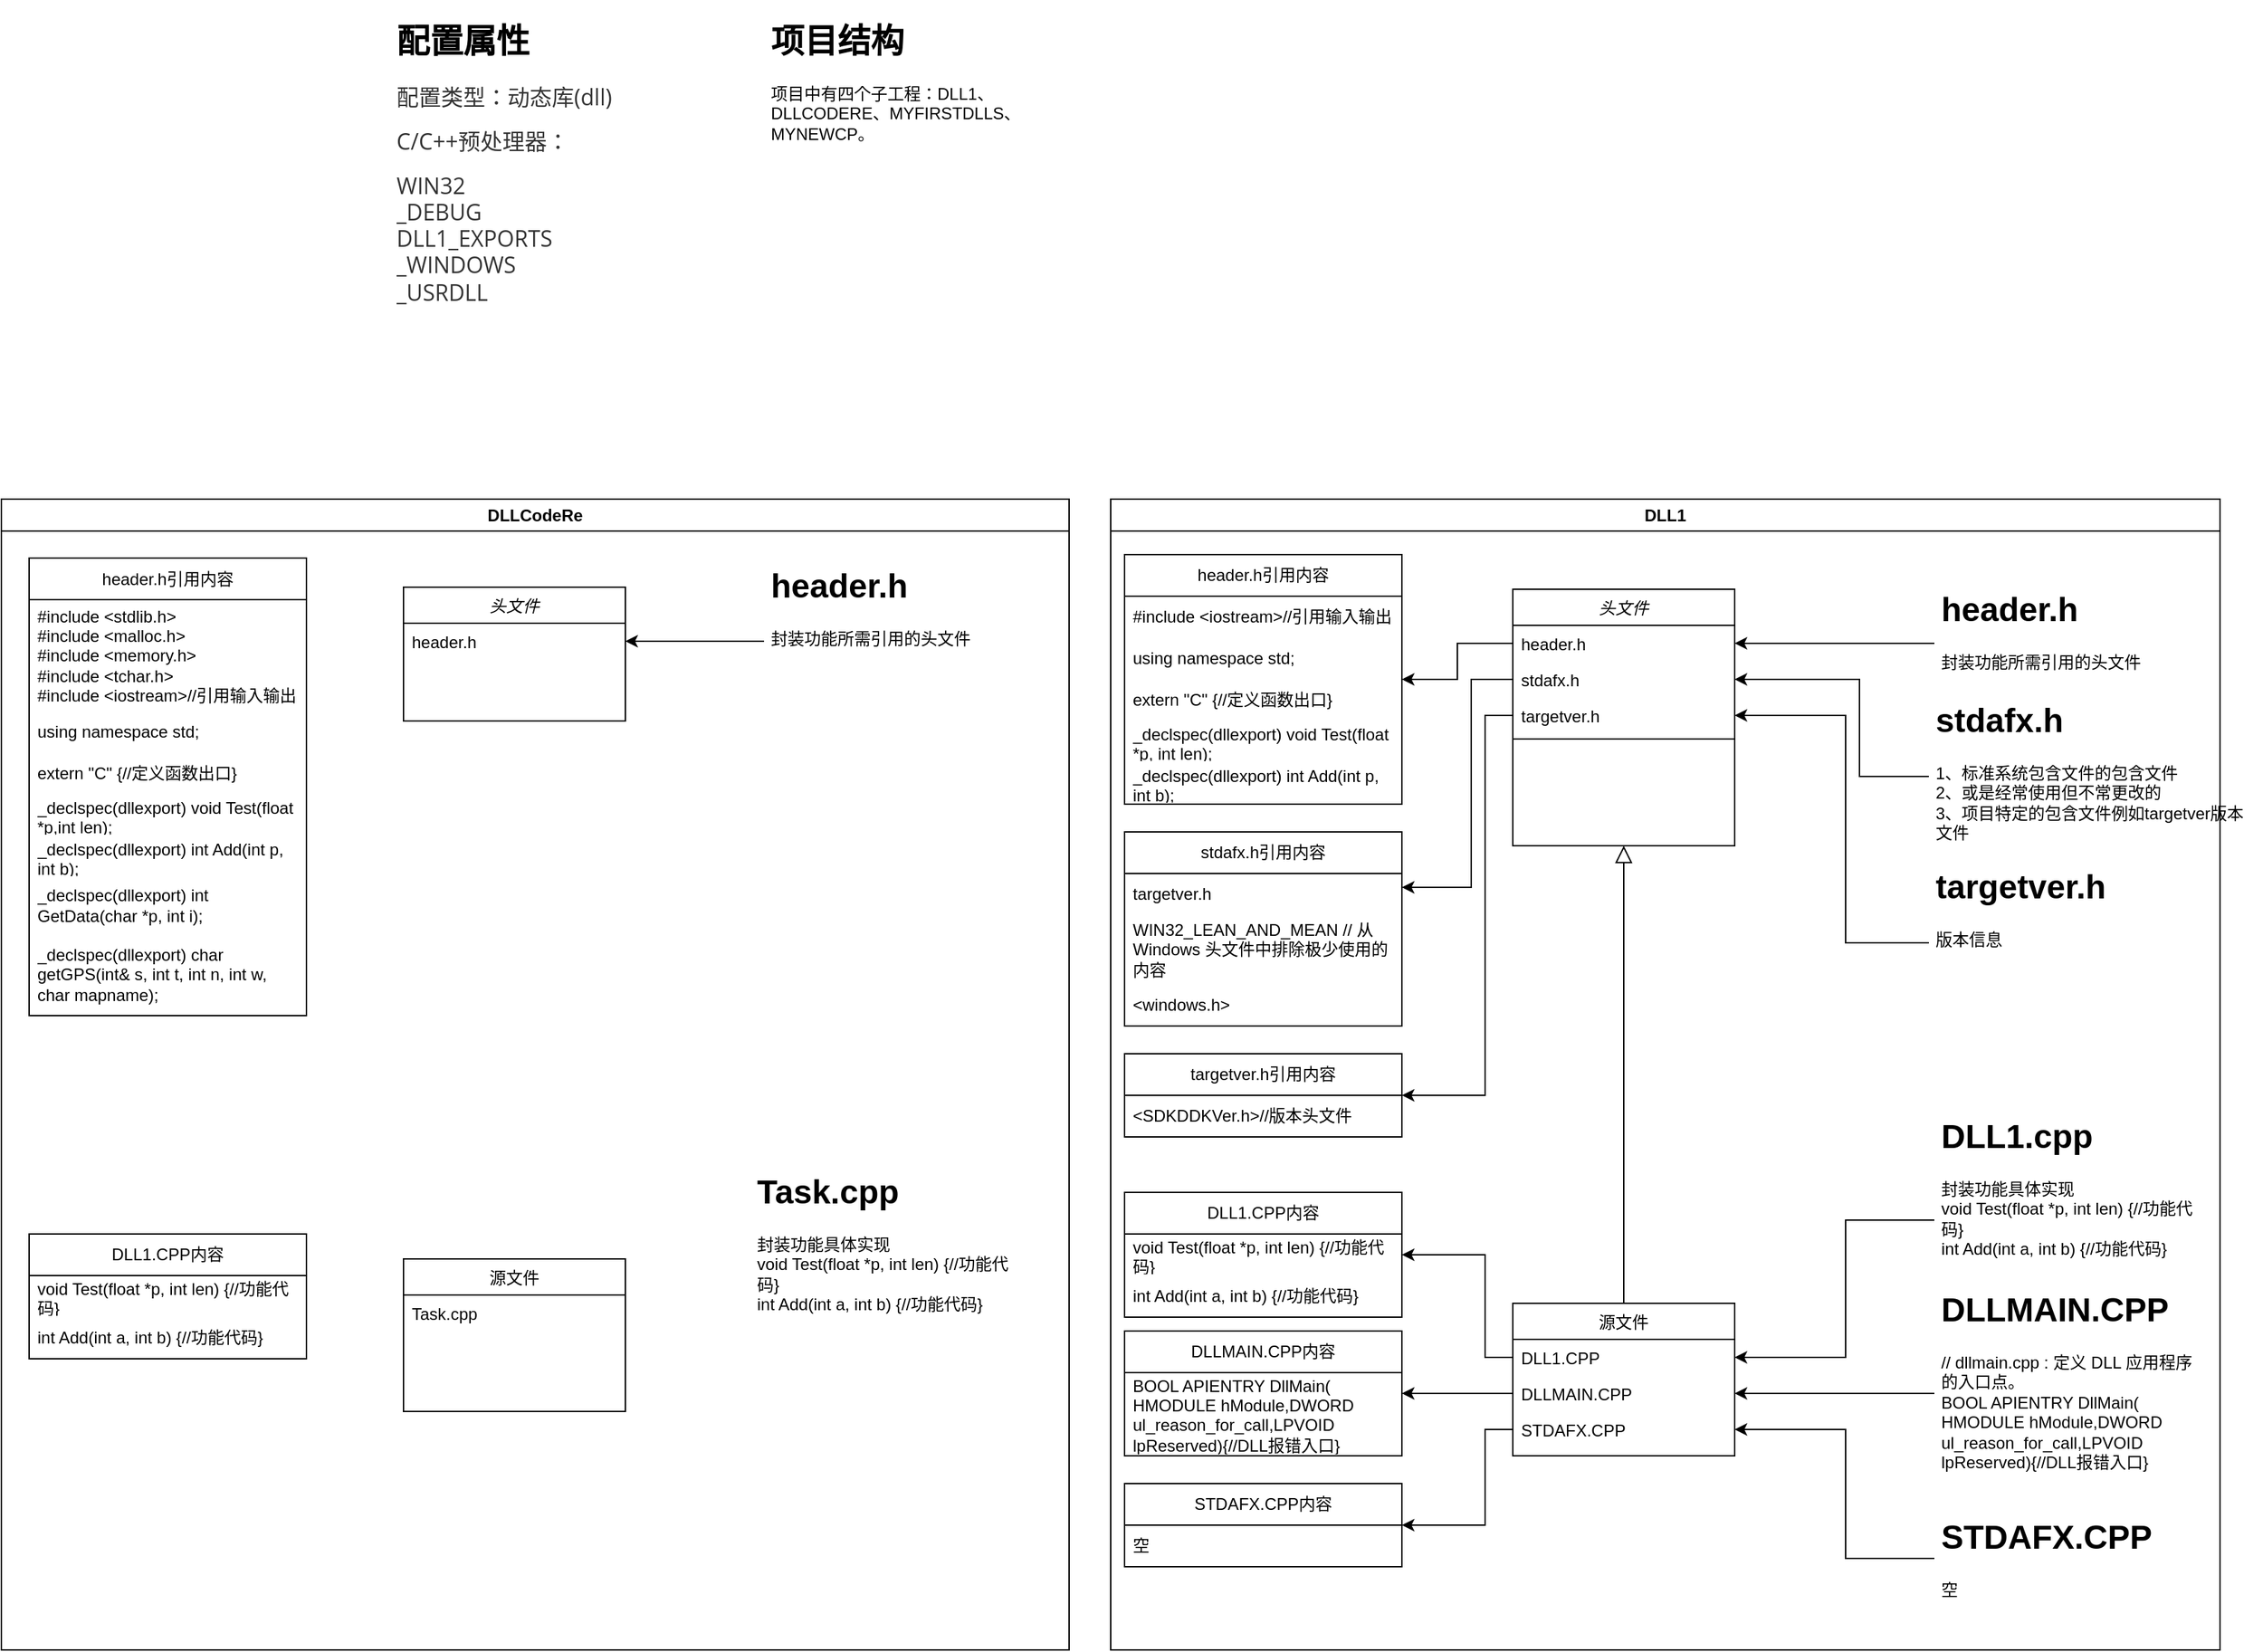 <mxfile version="21.6.8" type="github">
  <diagram id="C5RBs43oDa-KdzZeNtuy" name="Page-1">
    <mxGraphModel dx="2670" dy="890" grid="1" gridSize="10" guides="1" tooltips="1" connect="1" arrows="1" fold="1" page="1" pageScale="1" pageWidth="827" pageHeight="1169" math="0" shadow="0">
      <root>
        <mxCell id="WIyWlLk6GJQsqaUBKTNV-0" />
        <mxCell id="WIyWlLk6GJQsqaUBKTNV-1" parent="WIyWlLk6GJQsqaUBKTNV-0" />
        <mxCell id="xGRrHU0zuUm_UajYIUWW-0" value="&lt;h1&gt;配置属性&lt;/h1&gt;&lt;p style=&quot;box-sizing: border-box; line-height: inherit; orphans: 4; margin: 0.8em 0px; position: relative; color: rgb(51, 51, 51); font-family: &amp;quot;Open Sans&amp;quot;, &amp;quot;Clear Sans&amp;quot;, &amp;quot;Helvetica Neue&amp;quot;, Helvetica, Arial, &amp;quot;Segoe UI Emoji&amp;quot;, sans-serif; font-size: 16px;&quot; class=&quot;md-end-block md-p&quot;&gt;配置类型：动态库(dll)&lt;/p&gt;&lt;p style=&quot;box-sizing: border-box; line-height: inherit; orphans: 4; margin: 0.8em 0px; position: relative; color: rgb(51, 51, 51); font-family: &amp;quot;Open Sans&amp;quot;, &amp;quot;Clear Sans&amp;quot;, &amp;quot;Helvetica Neue&amp;quot;, Helvetica, Arial, &amp;quot;Segoe UI Emoji&amp;quot;, sans-serif; font-size: 16px;&quot; class=&quot;md-end-block md-p&quot;&gt;&lt;span style=&quot;box-sizing: border-box;&quot; class=&quot;md-plain&quot;&gt;C/C++预处理器：&lt;/span&gt;&lt;/p&gt;&lt;p style=&quot;box-sizing: border-box; line-height: inherit; orphans: 4; margin: 0.8em 0px; position: relative; color: rgb(51, 51, 51); font-family: &amp;quot;Open Sans&amp;quot;, &amp;quot;Clear Sans&amp;quot;, &amp;quot;Helvetica Neue&amp;quot;, Helvetica, Arial, &amp;quot;Segoe UI Emoji&amp;quot;, sans-serif; font-size: 16px;&quot; class=&quot;md-end-block md-p md-focus&quot;&gt;&lt;span style=&quot;box-sizing: border-box;&quot; class=&quot;md-plain md-expand&quot;&gt;WIN32&lt;/span&gt;&lt;span style=&quot;box-sizing: border-box;&quot; class=&quot;md-softbreak&quot;&gt;&lt;br&gt;&lt;/span&gt;&lt;span style=&quot;box-sizing: border-box;&quot; class=&quot;md-plain&quot;&gt;_DEBUG&lt;/span&gt;&lt;span style=&quot;box-sizing: border-box;&quot; class=&quot;md-softbreak&quot;&gt;&lt;br&gt;&lt;/span&gt;&lt;span style=&quot;box-sizing: border-box;&quot; class=&quot;md-plain&quot;&gt;DLL1_EXPORTS&lt;/span&gt;&lt;span style=&quot;box-sizing: border-box;&quot; class=&quot;md-softbreak&quot;&gt;&lt;br&gt;&lt;/span&gt;&lt;span style=&quot;box-sizing: border-box;&quot; class=&quot;md-plain&quot;&gt;_WINDOWS&lt;/span&gt;&lt;span style=&quot;box-sizing: border-box;&quot; class=&quot;md-softbreak&quot;&gt;&lt;br&gt;&lt;/span&gt;&lt;span style=&quot;box-sizing: border-box;&quot; class=&quot;md-plain&quot;&gt;_USRDLL&lt;/span&gt;&lt;/p&gt;" style="text;html=1;strokeColor=none;fillColor=none;spacing=5;spacingTop=-20;whiteSpace=wrap;overflow=hidden;rounded=0;" vertex="1" parent="WIyWlLk6GJQsqaUBKTNV-1">
          <mxGeometry x="-700" y="20" width="180" height="260" as="geometry" />
        </mxCell>
        <mxCell id="xGRrHU0zuUm_UajYIUWW-1" value="DLL1" style="swimlane;whiteSpace=wrap;html=1;" vertex="1" parent="WIyWlLk6GJQsqaUBKTNV-1">
          <mxGeometry x="-180" y="370" width="800" height="830" as="geometry" />
        </mxCell>
        <mxCell id="zkfFHV4jXpPFQw0GAbJ--0" value="头文件" style="swimlane;fontStyle=2;align=center;verticalAlign=top;childLayout=stackLayout;horizontal=1;startSize=26;horizontalStack=0;resizeParent=1;resizeLast=0;collapsible=1;marginBottom=0;rounded=0;shadow=0;strokeWidth=1;" parent="xGRrHU0zuUm_UajYIUWW-1" vertex="1">
          <mxGeometry x="290" y="65" width="160" height="185" as="geometry">
            <mxRectangle x="230" y="140" width="160" height="26" as="alternateBounds" />
          </mxGeometry>
        </mxCell>
        <mxCell id="zkfFHV4jXpPFQw0GAbJ--1" value="header.h" style="text;align=left;verticalAlign=top;spacingLeft=4;spacingRight=4;overflow=hidden;rotatable=0;points=[[0,0.5],[1,0.5]];portConstraint=eastwest;" parent="zkfFHV4jXpPFQw0GAbJ--0" vertex="1">
          <mxGeometry y="26" width="160" height="26" as="geometry" />
        </mxCell>
        <mxCell id="zkfFHV4jXpPFQw0GAbJ--2" value="stdafx.h" style="text;align=left;verticalAlign=top;spacingLeft=4;spacingRight=4;overflow=hidden;rotatable=0;points=[[0,0.5],[1,0.5]];portConstraint=eastwest;rounded=0;shadow=0;html=0;" parent="zkfFHV4jXpPFQw0GAbJ--0" vertex="1">
          <mxGeometry y="52" width="160" height="26" as="geometry" />
        </mxCell>
        <mxCell id="zkfFHV4jXpPFQw0GAbJ--3" value="targetver.h" style="text;align=left;verticalAlign=top;spacingLeft=4;spacingRight=4;overflow=hidden;rotatable=0;points=[[0,0.5],[1,0.5]];portConstraint=eastwest;rounded=0;shadow=0;html=0;" parent="zkfFHV4jXpPFQw0GAbJ--0" vertex="1">
          <mxGeometry y="78" width="160" height="26" as="geometry" />
        </mxCell>
        <mxCell id="xGRrHU0zuUm_UajYIUWW-2" value="" style="line;html=1;strokeWidth=1;align=left;verticalAlign=middle;spacingTop=-1;spacingLeft=3;spacingRight=3;rotatable=0;labelPosition=right;points=[];portConstraint=eastwest;" vertex="1" parent="zkfFHV4jXpPFQw0GAbJ--0">
          <mxGeometry y="104" width="160" height="8" as="geometry" />
        </mxCell>
        <mxCell id="zkfFHV4jXpPFQw0GAbJ--6" value="源文件" style="swimlane;fontStyle=0;align=center;verticalAlign=top;childLayout=stackLayout;horizontal=1;startSize=26;horizontalStack=0;resizeParent=1;resizeLast=0;collapsible=1;marginBottom=0;rounded=0;shadow=0;strokeWidth=1;" parent="xGRrHU0zuUm_UajYIUWW-1" vertex="1">
          <mxGeometry x="290" y="580" width="160" height="110" as="geometry">
            <mxRectangle x="130" y="380" width="160" height="26" as="alternateBounds" />
          </mxGeometry>
        </mxCell>
        <mxCell id="zkfFHV4jXpPFQw0GAbJ--7" value="DLL1.CPP" style="text;align=left;verticalAlign=top;spacingLeft=4;spacingRight=4;overflow=hidden;rotatable=0;points=[[0,0.5],[1,0.5]];portConstraint=eastwest;" parent="zkfFHV4jXpPFQw0GAbJ--6" vertex="1">
          <mxGeometry y="26" width="160" height="26" as="geometry" />
        </mxCell>
        <mxCell id="zkfFHV4jXpPFQw0GAbJ--8" value="DLLMAIN.CPP" style="text;align=left;verticalAlign=top;spacingLeft=4;spacingRight=4;overflow=hidden;rotatable=0;points=[[0,0.5],[1,0.5]];portConstraint=eastwest;rounded=0;shadow=0;html=0;" parent="zkfFHV4jXpPFQw0GAbJ--6" vertex="1">
          <mxGeometry y="52" width="160" height="26" as="geometry" />
        </mxCell>
        <mxCell id="zkfFHV4jXpPFQw0GAbJ--11" value="STDAFX.CPP" style="text;align=left;verticalAlign=top;spacingLeft=4;spacingRight=4;overflow=hidden;rotatable=0;points=[[0,0.5],[1,0.5]];portConstraint=eastwest;" parent="zkfFHV4jXpPFQw0GAbJ--6" vertex="1">
          <mxGeometry y="78" width="160" height="26" as="geometry" />
        </mxCell>
        <mxCell id="zkfFHV4jXpPFQw0GAbJ--12" value="" style="endArrow=block;endSize=10;endFill=0;shadow=0;strokeWidth=1;rounded=0;edgeStyle=elbowEdgeStyle;elbow=vertical;" parent="xGRrHU0zuUm_UajYIUWW-1" source="zkfFHV4jXpPFQw0GAbJ--6" target="zkfFHV4jXpPFQw0GAbJ--0" edge="1">
          <mxGeometry width="160" relative="1" as="geometry">
            <mxPoint x="270" y="148" as="sourcePoint" />
            <mxPoint x="270" y="148" as="targetPoint" />
          </mxGeometry>
        </mxCell>
        <mxCell id="xGRrHU0zuUm_UajYIUWW-4" style="edgeStyle=orthogonalEdgeStyle;rounded=0;orthogonalLoop=1;jettySize=auto;html=1;" edge="1" parent="xGRrHU0zuUm_UajYIUWW-1" source="xGRrHU0zuUm_UajYIUWW-3" target="zkfFHV4jXpPFQw0GAbJ--1">
          <mxGeometry relative="1" as="geometry">
            <Array as="points">
              <mxPoint x="560" y="104" />
              <mxPoint x="560" y="104" />
            </Array>
          </mxGeometry>
        </mxCell>
        <mxCell id="xGRrHU0zuUm_UajYIUWW-3" value="&lt;h1&gt;header.h&lt;br&gt;&lt;/h1&gt;&lt;p&gt;封装功能所需引用的头文件&lt;/p&gt;" style="text;html=1;strokeColor=none;fillColor=none;spacing=5;spacingTop=-20;whiteSpace=wrap;overflow=hidden;rounded=0;" vertex="1" parent="xGRrHU0zuUm_UajYIUWW-1">
          <mxGeometry x="594" y="60" width="190" height="120" as="geometry" />
        </mxCell>
        <mxCell id="xGRrHU0zuUm_UajYIUWW-6" style="edgeStyle=orthogonalEdgeStyle;rounded=0;orthogonalLoop=1;jettySize=auto;html=1;" edge="1" parent="xGRrHU0zuUm_UajYIUWW-1" source="xGRrHU0zuUm_UajYIUWW-5" target="zkfFHV4jXpPFQw0GAbJ--2">
          <mxGeometry relative="1" as="geometry">
            <Array as="points">
              <mxPoint x="540" y="200" />
              <mxPoint x="540" y="130" />
            </Array>
          </mxGeometry>
        </mxCell>
        <mxCell id="xGRrHU0zuUm_UajYIUWW-5" value="&lt;h1&gt;stdafx.h&lt;/h1&gt;1、标准系统包含文件的包含文件&lt;br&gt;2、或是经常使用但不常更改的&lt;br&gt;3、项目特定的包含文件例如targetver版本文件" style="text;html=1;strokeColor=none;fillColor=none;spacing=5;spacingTop=-20;whiteSpace=wrap;overflow=hidden;rounded=0;" vertex="1" parent="xGRrHU0zuUm_UajYIUWW-1">
          <mxGeometry x="590" y="140" width="240" height="120" as="geometry" />
        </mxCell>
        <mxCell id="xGRrHU0zuUm_UajYIUWW-8" style="edgeStyle=orthogonalEdgeStyle;rounded=0;orthogonalLoop=1;jettySize=auto;html=1;" edge="1" parent="xGRrHU0zuUm_UajYIUWW-1" source="xGRrHU0zuUm_UajYIUWW-7" target="zkfFHV4jXpPFQw0GAbJ--3">
          <mxGeometry relative="1" as="geometry">
            <Array as="points">
              <mxPoint x="530" y="320" />
              <mxPoint x="530" y="156" />
            </Array>
          </mxGeometry>
        </mxCell>
        <mxCell id="xGRrHU0zuUm_UajYIUWW-7" value="&lt;h1&gt;targetver.h&lt;br&gt;&lt;/h1&gt;&lt;p&gt;版本信息&lt;/p&gt;" style="text;html=1;strokeColor=none;fillColor=none;spacing=5;spacingTop=-20;whiteSpace=wrap;overflow=hidden;rounded=0;" vertex="1" parent="xGRrHU0zuUm_UajYIUWW-1">
          <mxGeometry x="590" y="260" width="190" height="120" as="geometry" />
        </mxCell>
        <mxCell id="xGRrHU0zuUm_UajYIUWW-9" value="header.h引用内容" style="swimlane;fontStyle=0;childLayout=stackLayout;horizontal=1;startSize=30;horizontalStack=0;resizeParent=1;resizeParentMax=0;resizeLast=0;collapsible=1;marginBottom=0;whiteSpace=wrap;html=1;" vertex="1" parent="xGRrHU0zuUm_UajYIUWW-1">
          <mxGeometry x="10" y="40" width="200" height="180" as="geometry" />
        </mxCell>
        <mxCell id="xGRrHU0zuUm_UajYIUWW-10" value="#include &amp;lt;iostream&amp;gt;//引用输入输出" style="text;strokeColor=none;fillColor=none;align=left;verticalAlign=middle;spacingLeft=4;spacingRight=4;overflow=hidden;points=[[0,0.5],[1,0.5]];portConstraint=eastwest;rotatable=0;whiteSpace=wrap;html=1;" vertex="1" parent="xGRrHU0zuUm_UajYIUWW-9">
          <mxGeometry y="30" width="200" height="30" as="geometry" />
        </mxCell>
        <mxCell id="xGRrHU0zuUm_UajYIUWW-11" value="using namespace std;" style="text;strokeColor=none;fillColor=none;align=left;verticalAlign=middle;spacingLeft=4;spacingRight=4;overflow=hidden;points=[[0,0.5],[1,0.5]];portConstraint=eastwest;rotatable=0;whiteSpace=wrap;html=1;" vertex="1" parent="xGRrHU0zuUm_UajYIUWW-9">
          <mxGeometry y="60" width="200" height="30" as="geometry" />
        </mxCell>
        <mxCell id="xGRrHU0zuUm_UajYIUWW-12" value="extern &quot;C&quot; {//定义函数出口}" style="text;strokeColor=none;fillColor=none;align=left;verticalAlign=middle;spacingLeft=4;spacingRight=4;overflow=hidden;points=[[0,0.5],[1,0.5]];portConstraint=eastwest;rotatable=0;whiteSpace=wrap;html=1;" vertex="1" parent="xGRrHU0zuUm_UajYIUWW-9">
          <mxGeometry y="90" width="200" height="30" as="geometry" />
        </mxCell>
        <mxCell id="xGRrHU0zuUm_UajYIUWW-13" value="_declspec(dllexport) void Test(float *p, int len);" style="text;strokeColor=none;fillColor=none;align=left;verticalAlign=middle;spacingLeft=4;spacingRight=4;overflow=hidden;points=[[0,0.5],[1,0.5]];portConstraint=eastwest;rotatable=0;whiteSpace=wrap;html=1;" vertex="1" parent="xGRrHU0zuUm_UajYIUWW-9">
          <mxGeometry y="120" width="200" height="30" as="geometry" />
        </mxCell>
        <mxCell id="xGRrHU0zuUm_UajYIUWW-14" value="_declspec(dllexport) int Add(int p, int b);" style="text;strokeColor=none;fillColor=none;align=left;verticalAlign=middle;spacingLeft=4;spacingRight=4;overflow=hidden;points=[[0,0.5],[1,0.5]];portConstraint=eastwest;rotatable=0;whiteSpace=wrap;html=1;" vertex="1" parent="xGRrHU0zuUm_UajYIUWW-9">
          <mxGeometry y="150" width="200" height="30" as="geometry" />
        </mxCell>
        <mxCell id="xGRrHU0zuUm_UajYIUWW-15" style="edgeStyle=orthogonalEdgeStyle;rounded=0;orthogonalLoop=1;jettySize=auto;html=1;" edge="1" parent="xGRrHU0zuUm_UajYIUWW-1" source="zkfFHV4jXpPFQw0GAbJ--1" target="xGRrHU0zuUm_UajYIUWW-9">
          <mxGeometry relative="1" as="geometry" />
        </mxCell>
        <mxCell id="xGRrHU0zuUm_UajYIUWW-16" value="stdafx.h引用内容" style="swimlane;fontStyle=0;childLayout=stackLayout;horizontal=1;startSize=30;horizontalStack=0;resizeParent=1;resizeParentMax=0;resizeLast=0;collapsible=1;marginBottom=0;whiteSpace=wrap;html=1;" vertex="1" parent="xGRrHU0zuUm_UajYIUWW-1">
          <mxGeometry x="10" y="240" width="200" height="140" as="geometry" />
        </mxCell>
        <mxCell id="xGRrHU0zuUm_UajYIUWW-17" value="targetver.h" style="text;strokeColor=none;fillColor=none;align=left;verticalAlign=middle;spacingLeft=4;spacingRight=4;overflow=hidden;points=[[0,0.5],[1,0.5]];portConstraint=eastwest;rotatable=0;whiteSpace=wrap;html=1;" vertex="1" parent="xGRrHU0zuUm_UajYIUWW-16">
          <mxGeometry y="30" width="200" height="30" as="geometry" />
        </mxCell>
        <mxCell id="xGRrHU0zuUm_UajYIUWW-18" value="WIN32_LEAN_AND_MEAN&amp;nbsp;// 从 Windows 头文件中排除极少使用的内容" style="text;strokeColor=none;fillColor=none;align=left;verticalAlign=middle;spacingLeft=4;spacingRight=4;overflow=hidden;points=[[0,0.5],[1,0.5]];portConstraint=eastwest;rotatable=0;whiteSpace=wrap;html=1;" vertex="1" parent="xGRrHU0zuUm_UajYIUWW-16">
          <mxGeometry y="60" width="200" height="50" as="geometry" />
        </mxCell>
        <mxCell id="xGRrHU0zuUm_UajYIUWW-20" value="&amp;lt;windows.h&amp;gt;" style="text;strokeColor=none;fillColor=none;align=left;verticalAlign=middle;spacingLeft=4;spacingRight=4;overflow=hidden;points=[[0,0.5],[1,0.5]];portConstraint=eastwest;rotatable=0;whiteSpace=wrap;html=1;" vertex="1" parent="xGRrHU0zuUm_UajYIUWW-16">
          <mxGeometry y="110" width="200" height="30" as="geometry" />
        </mxCell>
        <mxCell id="xGRrHU0zuUm_UajYIUWW-22" style="edgeStyle=orthogonalEdgeStyle;rounded=0;orthogonalLoop=1;jettySize=auto;html=1;" edge="1" parent="xGRrHU0zuUm_UajYIUWW-1" source="zkfFHV4jXpPFQw0GAbJ--2" target="xGRrHU0zuUm_UajYIUWW-16">
          <mxGeometry relative="1" as="geometry">
            <Array as="points">
              <mxPoint x="260" y="130" />
              <mxPoint x="260" y="280" />
            </Array>
          </mxGeometry>
        </mxCell>
        <mxCell id="xGRrHU0zuUm_UajYIUWW-23" value="targetver.h引用内容" style="swimlane;fontStyle=0;childLayout=stackLayout;horizontal=1;startSize=30;horizontalStack=0;resizeParent=1;resizeParentMax=0;resizeLast=0;collapsible=1;marginBottom=0;whiteSpace=wrap;html=1;" vertex="1" parent="xGRrHU0zuUm_UajYIUWW-1">
          <mxGeometry x="10" y="400" width="200" height="60" as="geometry" />
        </mxCell>
        <mxCell id="xGRrHU0zuUm_UajYIUWW-24" value="&amp;lt;SDKDDKVer.h&amp;gt;//版本头文件" style="text;strokeColor=none;fillColor=none;align=left;verticalAlign=middle;spacingLeft=4;spacingRight=4;overflow=hidden;points=[[0,0.5],[1,0.5]];portConstraint=eastwest;rotatable=0;whiteSpace=wrap;html=1;" vertex="1" parent="xGRrHU0zuUm_UajYIUWW-23">
          <mxGeometry y="30" width="200" height="30" as="geometry" />
        </mxCell>
        <mxCell id="xGRrHU0zuUm_UajYIUWW-27" style="edgeStyle=orthogonalEdgeStyle;rounded=0;orthogonalLoop=1;jettySize=auto;html=1;" edge="1" parent="xGRrHU0zuUm_UajYIUWW-1" source="zkfFHV4jXpPFQw0GAbJ--3" target="xGRrHU0zuUm_UajYIUWW-23">
          <mxGeometry relative="1" as="geometry">
            <Array as="points">
              <mxPoint x="270" y="156" />
              <mxPoint x="270" y="430" />
            </Array>
          </mxGeometry>
        </mxCell>
        <mxCell id="xGRrHU0zuUm_UajYIUWW-37" style="edgeStyle=orthogonalEdgeStyle;rounded=0;orthogonalLoop=1;jettySize=auto;html=1;" edge="1" parent="xGRrHU0zuUm_UajYIUWW-1" source="xGRrHU0zuUm_UajYIUWW-34" target="zkfFHV4jXpPFQw0GAbJ--7">
          <mxGeometry relative="1" as="geometry">
            <Array as="points">
              <mxPoint x="530" y="520" />
              <mxPoint x="530" y="619" />
            </Array>
          </mxGeometry>
        </mxCell>
        <mxCell id="xGRrHU0zuUm_UajYIUWW-34" value="&lt;h1&gt;DLL1.cpp&lt;/h1&gt;&lt;div&gt;封装功能具体实现&lt;/div&gt;&lt;div&gt;void Test(float *p, int len) {//功能代码}&lt;/div&gt;&lt;div&gt;int Add(int a, int b) {//功能代码}&lt;br&gt;&lt;/div&gt;" style="text;html=1;strokeColor=none;fillColor=none;spacing=5;spacingTop=-20;whiteSpace=wrap;overflow=hidden;rounded=0;" vertex="1" parent="xGRrHU0zuUm_UajYIUWW-1">
          <mxGeometry x="594" y="440" width="190" height="120" as="geometry" />
        </mxCell>
        <mxCell id="xGRrHU0zuUm_UajYIUWW-38" style="edgeStyle=orthogonalEdgeStyle;rounded=0;orthogonalLoop=1;jettySize=auto;html=1;" edge="1" parent="xGRrHU0zuUm_UajYIUWW-1" source="xGRrHU0zuUm_UajYIUWW-35" target="zkfFHV4jXpPFQw0GAbJ--8">
          <mxGeometry relative="1" as="geometry" />
        </mxCell>
        <mxCell id="xGRrHU0zuUm_UajYIUWW-35" value="&lt;h1&gt;DLLMAIN.CPP&lt;br&gt;&lt;/h1&gt;&lt;div&gt;// dllmain.cpp : 定义 DLL 应用程序的入口点。&lt;br&gt;&lt;/div&gt;&lt;div&gt;&lt;div&gt;BOOL APIENTRY DllMain( HMODULE hModule,&lt;span style=&quot;background-color: initial;&quot;&gt;DWORD&amp;nbsp; ul_reason_for_call,&lt;/span&gt;&lt;span style=&quot;background-color: initial;&quot;&gt;LPVOID lpReserved&lt;/span&gt;&lt;span style=&quot;background-color: initial;&quot;&gt;){//DLL报错入口}&lt;/span&gt;&lt;/div&gt;&lt;/div&gt;" style="text;html=1;strokeColor=none;fillColor=none;spacing=5;spacingTop=-20;whiteSpace=wrap;overflow=hidden;rounded=0;" vertex="1" parent="xGRrHU0zuUm_UajYIUWW-1">
          <mxGeometry x="594" y="565" width="190" height="160" as="geometry" />
        </mxCell>
        <mxCell id="xGRrHU0zuUm_UajYIUWW-39" style="edgeStyle=orthogonalEdgeStyle;rounded=0;orthogonalLoop=1;jettySize=auto;html=1;" edge="1" parent="xGRrHU0zuUm_UajYIUWW-1" source="xGRrHU0zuUm_UajYIUWW-36" target="zkfFHV4jXpPFQw0GAbJ--11">
          <mxGeometry relative="1" as="geometry">
            <Array as="points">
              <mxPoint x="530" y="764" />
              <mxPoint x="530" y="671" />
            </Array>
          </mxGeometry>
        </mxCell>
        <mxCell id="xGRrHU0zuUm_UajYIUWW-36" value="&lt;h1&gt;STDAFX.CPP&lt;br&gt;&lt;/h1&gt;&lt;div&gt;空&lt;/div&gt;" style="text;html=1;strokeColor=none;fillColor=none;spacing=5;spacingTop=-20;whiteSpace=wrap;overflow=hidden;rounded=0;" vertex="1" parent="xGRrHU0zuUm_UajYIUWW-1">
          <mxGeometry x="594" y="729" width="190" height="70" as="geometry" />
        </mxCell>
        <mxCell id="xGRrHU0zuUm_UajYIUWW-40" value="DLL1.CPP内容" style="swimlane;fontStyle=0;childLayout=stackLayout;horizontal=1;startSize=30;horizontalStack=0;resizeParent=1;resizeParentMax=0;resizeLast=0;collapsible=1;marginBottom=0;whiteSpace=wrap;html=1;" vertex="1" parent="xGRrHU0zuUm_UajYIUWW-1">
          <mxGeometry x="10" y="500" width="200" height="90" as="geometry" />
        </mxCell>
        <mxCell id="xGRrHU0zuUm_UajYIUWW-41" value="&lt;div style=&quot;border-color: var(--border-color);&quot;&gt;void Test(float *p, int len) {//功能代码}&lt;/div&gt;" style="text;strokeColor=none;fillColor=none;align=left;verticalAlign=middle;spacingLeft=4;spacingRight=4;overflow=hidden;points=[[0,0.5],[1,0.5]];portConstraint=eastwest;rotatable=0;whiteSpace=wrap;html=1;" vertex="1" parent="xGRrHU0zuUm_UajYIUWW-40">
          <mxGeometry y="30" width="200" height="30" as="geometry" />
        </mxCell>
        <mxCell id="xGRrHU0zuUm_UajYIUWW-42" value="&lt;div style=&quot;border-color: var(--border-color);&quot;&gt;int Add(int a, int b) {//功能代码}&lt;br&gt;&lt;/div&gt;" style="text;strokeColor=none;fillColor=none;align=left;verticalAlign=middle;spacingLeft=4;spacingRight=4;overflow=hidden;points=[[0,0.5],[1,0.5]];portConstraint=eastwest;rotatable=0;whiteSpace=wrap;html=1;" vertex="1" parent="xGRrHU0zuUm_UajYIUWW-40">
          <mxGeometry y="60" width="200" height="30" as="geometry" />
        </mxCell>
        <mxCell id="xGRrHU0zuUm_UajYIUWW-43" style="edgeStyle=orthogonalEdgeStyle;rounded=0;orthogonalLoop=1;jettySize=auto;html=1;" edge="1" parent="xGRrHU0zuUm_UajYIUWW-1" source="zkfFHV4jXpPFQw0GAbJ--7" target="xGRrHU0zuUm_UajYIUWW-40">
          <mxGeometry relative="1" as="geometry">
            <Array as="points">
              <mxPoint x="270" y="619" />
              <mxPoint x="270" y="545" />
            </Array>
          </mxGeometry>
        </mxCell>
        <mxCell id="xGRrHU0zuUm_UajYIUWW-44" value="DLLMAIN.CPP内容" style="swimlane;fontStyle=0;childLayout=stackLayout;horizontal=1;startSize=30;horizontalStack=0;resizeParent=1;resizeParentMax=0;resizeLast=0;collapsible=1;marginBottom=0;whiteSpace=wrap;html=1;" vertex="1" parent="xGRrHU0zuUm_UajYIUWW-1">
          <mxGeometry x="10" y="600" width="200" height="90" as="geometry" />
        </mxCell>
        <mxCell id="xGRrHU0zuUm_UajYIUWW-45" value="&lt;div style=&quot;border-color: var(--border-color);&quot;&gt;BOOL APIENTRY DllMain( HMODULE hModule,DWORD&amp;nbsp; ul_reason_for_call,&lt;span style=&quot;border-color: var(--border-color); background-color: initial;&quot;&gt;LPVOID lpReserved&lt;/span&gt;&lt;span style=&quot;border-color: var(--border-color); background-color: initial;&quot;&gt;){//DLL报错入口}&lt;/span&gt;&lt;br&gt;&lt;/div&gt;" style="text;strokeColor=none;fillColor=none;align=left;verticalAlign=middle;spacingLeft=4;spacingRight=4;overflow=hidden;points=[[0,0.5],[1,0.5]];portConstraint=eastwest;rotatable=0;whiteSpace=wrap;html=1;" vertex="1" parent="xGRrHU0zuUm_UajYIUWW-44">
          <mxGeometry y="30" width="200" height="60" as="geometry" />
        </mxCell>
        <mxCell id="xGRrHU0zuUm_UajYIUWW-47" style="edgeStyle=orthogonalEdgeStyle;rounded=0;orthogonalLoop=1;jettySize=auto;html=1;" edge="1" parent="xGRrHU0zuUm_UajYIUWW-1" source="zkfFHV4jXpPFQw0GAbJ--8" target="xGRrHU0zuUm_UajYIUWW-44">
          <mxGeometry relative="1" as="geometry" />
        </mxCell>
        <mxCell id="xGRrHU0zuUm_UajYIUWW-48" value="STDAFX.CPP内容" style="swimlane;fontStyle=0;childLayout=stackLayout;horizontal=1;startSize=30;horizontalStack=0;resizeParent=1;resizeParentMax=0;resizeLast=0;collapsible=1;marginBottom=0;whiteSpace=wrap;html=1;" vertex="1" parent="xGRrHU0zuUm_UajYIUWW-1">
          <mxGeometry x="10" y="710" width="200" height="60" as="geometry" />
        </mxCell>
        <mxCell id="xGRrHU0zuUm_UajYIUWW-49" value="空" style="text;strokeColor=none;fillColor=none;align=left;verticalAlign=middle;spacingLeft=4;spacingRight=4;overflow=hidden;points=[[0,0.5],[1,0.5]];portConstraint=eastwest;rotatable=0;whiteSpace=wrap;html=1;" vertex="1" parent="xGRrHU0zuUm_UajYIUWW-48">
          <mxGeometry y="30" width="200" height="30" as="geometry" />
        </mxCell>
        <mxCell id="xGRrHU0zuUm_UajYIUWW-50" style="edgeStyle=orthogonalEdgeStyle;rounded=0;orthogonalLoop=1;jettySize=auto;html=1;" edge="1" parent="xGRrHU0zuUm_UajYIUWW-1" source="zkfFHV4jXpPFQw0GAbJ--11" target="xGRrHU0zuUm_UajYIUWW-48">
          <mxGeometry relative="1" as="geometry">
            <Array as="points">
              <mxPoint x="270" y="671" />
              <mxPoint x="270" y="740" />
            </Array>
          </mxGeometry>
        </mxCell>
        <mxCell id="xGRrHU0zuUm_UajYIUWW-51" value="&lt;h1&gt;项目结构&lt;br&gt;&lt;/h1&gt;&lt;p&gt;项目中有四个子工程：DLL1、DLLCODERE、MYFIRSTDLLS、MYNEWCP。&lt;br&gt;&lt;/p&gt;" style="text;html=1;strokeColor=none;fillColor=none;spacing=5;spacingTop=-20;whiteSpace=wrap;overflow=hidden;rounded=0;" vertex="1" parent="WIyWlLk6GJQsqaUBKTNV-1">
          <mxGeometry x="-430" y="20" width="190" height="120" as="geometry" />
        </mxCell>
        <mxCell id="xGRrHU0zuUm_UajYIUWW-52" value="DLLCodeRe" style="swimlane;whiteSpace=wrap;html=1;" vertex="1" parent="WIyWlLk6GJQsqaUBKTNV-1">
          <mxGeometry x="-980" y="370" width="770" height="830" as="geometry" />
        </mxCell>
        <mxCell id="xGRrHU0zuUm_UajYIUWW-53" value="头文件" style="swimlane;fontStyle=2;align=center;verticalAlign=top;childLayout=stackLayout;horizontal=1;startSize=26;horizontalStack=0;resizeParent=1;resizeLast=0;collapsible=1;marginBottom=0;rounded=0;shadow=0;strokeWidth=1;" vertex="1" parent="xGRrHU0zuUm_UajYIUWW-52">
          <mxGeometry x="290" y="63.5" width="160" height="96.5" as="geometry">
            <mxRectangle x="230" y="140" width="160" height="26" as="alternateBounds" />
          </mxGeometry>
        </mxCell>
        <mxCell id="xGRrHU0zuUm_UajYIUWW-54" value="header.h" style="text;align=left;verticalAlign=top;spacingLeft=4;spacingRight=4;overflow=hidden;rotatable=0;points=[[0,0.5],[1,0.5]];portConstraint=eastwest;" vertex="1" parent="xGRrHU0zuUm_UajYIUWW-53">
          <mxGeometry y="26" width="160" height="26" as="geometry" />
        </mxCell>
        <mxCell id="xGRrHU0zuUm_UajYIUWW-58" value="源文件" style="swimlane;fontStyle=0;align=center;verticalAlign=top;childLayout=stackLayout;horizontal=1;startSize=26;horizontalStack=0;resizeParent=1;resizeLast=0;collapsible=1;marginBottom=0;rounded=0;shadow=0;strokeWidth=1;" vertex="1" parent="xGRrHU0zuUm_UajYIUWW-52">
          <mxGeometry x="290" y="548" width="160" height="110" as="geometry">
            <mxRectangle x="130" y="380" width="160" height="26" as="alternateBounds" />
          </mxGeometry>
        </mxCell>
        <mxCell id="xGRrHU0zuUm_UajYIUWW-59" value="Task.cpp" style="text;align=left;verticalAlign=top;spacingLeft=4;spacingRight=4;overflow=hidden;rotatable=0;points=[[0,0.5],[1,0.5]];portConstraint=eastwest;" vertex="1" parent="xGRrHU0zuUm_UajYIUWW-58">
          <mxGeometry y="26" width="160" height="26" as="geometry" />
        </mxCell>
        <mxCell id="xGRrHU0zuUm_UajYIUWW-63" style="edgeStyle=orthogonalEdgeStyle;rounded=0;orthogonalLoop=1;jettySize=auto;html=1;" edge="1" parent="xGRrHU0zuUm_UajYIUWW-52" source="xGRrHU0zuUm_UajYIUWW-62" target="xGRrHU0zuUm_UajYIUWW-54">
          <mxGeometry relative="1" as="geometry" />
        </mxCell>
        <mxCell id="xGRrHU0zuUm_UajYIUWW-62" value="&lt;h1&gt;header.h&lt;br&gt;&lt;/h1&gt;&lt;p&gt;封装功能所需引用的头文件&lt;/p&gt;" style="text;html=1;strokeColor=none;fillColor=none;spacing=5;spacingTop=-20;whiteSpace=wrap;overflow=hidden;rounded=0;" vertex="1" parent="xGRrHU0zuUm_UajYIUWW-52">
          <mxGeometry x="550" y="42.5" width="190" height="120" as="geometry" />
        </mxCell>
        <mxCell id="xGRrHU0zuUm_UajYIUWW-64" value="&lt;h1&gt;Task.cpp&lt;br&gt;&lt;/h1&gt;&lt;div&gt;封装功能具体实现&lt;/div&gt;&lt;div&gt;void Test(float *p, int len) {//功能代码}&lt;/div&gt;&lt;div&gt;int Add(int a, int b) {//功能代码}&lt;br&gt;&lt;/div&gt;" style="text;html=1;strokeColor=none;fillColor=none;spacing=5;spacingTop=-20;whiteSpace=wrap;overflow=hidden;rounded=0;" vertex="1" parent="xGRrHU0zuUm_UajYIUWW-52">
          <mxGeometry x="540" y="480" width="190" height="120" as="geometry" />
        </mxCell>
        <mxCell id="xGRrHU0zuUm_UajYIUWW-65" value="header.h引用内容" style="swimlane;fontStyle=0;childLayout=stackLayout;horizontal=1;startSize=30;horizontalStack=0;resizeParent=1;resizeParentMax=0;resizeLast=0;collapsible=1;marginBottom=0;whiteSpace=wrap;html=1;" vertex="1" parent="xGRrHU0zuUm_UajYIUWW-52">
          <mxGeometry x="20" y="42.5" width="200" height="330" as="geometry" />
        </mxCell>
        <mxCell id="xGRrHU0zuUm_UajYIUWW-66" value="&lt;div&gt;#include &amp;lt;stdlib.h&amp;gt;&lt;/div&gt;&lt;div&gt;&lt;span style=&quot;font-size: 12px;&quot;&gt;#include &amp;lt;malloc.h&amp;gt;&lt;/span&gt;&lt;/div&gt;&lt;div&gt;&lt;span style=&quot;font-size: 12px;&quot;&gt;#include &amp;lt;memory.h&amp;gt;&lt;/span&gt;&lt;/div&gt;&lt;div&gt;&lt;span style=&quot;font-size: 12px;&quot;&gt;#include &amp;lt;tchar.h&amp;gt;&lt;/span&gt;&lt;/div&gt;&lt;div&gt;&lt;span style=&quot;font-size: 12px;&quot;&gt;#include &amp;lt;iostream&amp;gt;//引用输入输出&lt;/span&gt;&lt;/div&gt;" style="text;strokeColor=none;fillColor=none;align=left;verticalAlign=middle;spacingLeft=4;spacingRight=4;overflow=hidden;points=[[0,0.5],[1,0.5]];portConstraint=eastwest;rotatable=0;whiteSpace=wrap;html=1;" vertex="1" parent="xGRrHU0zuUm_UajYIUWW-65">
          <mxGeometry y="30" width="200" height="80" as="geometry" />
        </mxCell>
        <mxCell id="xGRrHU0zuUm_UajYIUWW-67" value="using namespace std;" style="text;strokeColor=none;fillColor=none;align=left;verticalAlign=middle;spacingLeft=4;spacingRight=4;overflow=hidden;points=[[0,0.5],[1,0.5]];portConstraint=eastwest;rotatable=0;whiteSpace=wrap;html=1;" vertex="1" parent="xGRrHU0zuUm_UajYIUWW-65">
          <mxGeometry y="110" width="200" height="30" as="geometry" />
        </mxCell>
        <mxCell id="xGRrHU0zuUm_UajYIUWW-68" value="extern &quot;C&quot; {//定义函数出口}" style="text;strokeColor=none;fillColor=none;align=left;verticalAlign=middle;spacingLeft=4;spacingRight=4;overflow=hidden;points=[[0,0.5],[1,0.5]];portConstraint=eastwest;rotatable=0;whiteSpace=wrap;html=1;" vertex="1" parent="xGRrHU0zuUm_UajYIUWW-65">
          <mxGeometry y="140" width="200" height="30" as="geometry" />
        </mxCell>
        <mxCell id="xGRrHU0zuUm_UajYIUWW-69" value="_declspec(dllexport) void Test(float *p,int len);" style="text;strokeColor=none;fillColor=none;align=left;verticalAlign=middle;spacingLeft=4;spacingRight=4;overflow=hidden;points=[[0,0.5],[1,0.5]];portConstraint=eastwest;rotatable=0;whiteSpace=wrap;html=1;" vertex="1" parent="xGRrHU0zuUm_UajYIUWW-65">
          <mxGeometry y="170" width="200" height="30" as="geometry" />
        </mxCell>
        <mxCell id="xGRrHU0zuUm_UajYIUWW-70" value="_declspec(dllexport) int Add(int p, int b);" style="text;strokeColor=none;fillColor=none;align=left;verticalAlign=middle;spacingLeft=4;spacingRight=4;overflow=hidden;points=[[0,0.5],[1,0.5]];portConstraint=eastwest;rotatable=0;whiteSpace=wrap;html=1;" vertex="1" parent="xGRrHU0zuUm_UajYIUWW-65">
          <mxGeometry y="200" width="200" height="30" as="geometry" />
        </mxCell>
        <mxCell id="xGRrHU0zuUm_UajYIUWW-75" value="_declspec(dllexport) int GetData(char *p, int i);" style="text;strokeColor=none;fillColor=none;align=left;verticalAlign=middle;spacingLeft=4;spacingRight=4;overflow=hidden;points=[[0,0.5],[1,0.5]];portConstraint=eastwest;rotatable=0;whiteSpace=wrap;html=1;" vertex="1" parent="xGRrHU0zuUm_UajYIUWW-65">
          <mxGeometry y="230" width="200" height="40" as="geometry" />
        </mxCell>
        <mxCell id="xGRrHU0zuUm_UajYIUWW-74" value="_declspec(dllexport) char getGPS(int&amp;amp; s, int t, int n, int w, char mapname);" style="text;strokeColor=none;fillColor=none;align=left;verticalAlign=middle;spacingLeft=4;spacingRight=4;overflow=hidden;points=[[0,0.5],[1,0.5]];portConstraint=eastwest;rotatable=0;whiteSpace=wrap;html=1;" vertex="1" parent="xGRrHU0zuUm_UajYIUWW-65">
          <mxGeometry y="270" width="200" height="60" as="geometry" />
        </mxCell>
        <mxCell id="xGRrHU0zuUm_UajYIUWW-71" value="DLL1.CPP内容" style="swimlane;fontStyle=0;childLayout=stackLayout;horizontal=1;startSize=30;horizontalStack=0;resizeParent=1;resizeParentMax=0;resizeLast=0;collapsible=1;marginBottom=0;whiteSpace=wrap;html=1;" vertex="1" parent="xGRrHU0zuUm_UajYIUWW-52">
          <mxGeometry x="20" y="530" width="200" height="90" as="geometry" />
        </mxCell>
        <mxCell id="xGRrHU0zuUm_UajYIUWW-72" value="&lt;div style=&quot;border-color: var(--border-color);&quot;&gt;void Test(float *p, int len) {//功能代码}&lt;/div&gt;" style="text;strokeColor=none;fillColor=none;align=left;verticalAlign=middle;spacingLeft=4;spacingRight=4;overflow=hidden;points=[[0,0.5],[1,0.5]];portConstraint=eastwest;rotatable=0;whiteSpace=wrap;html=1;" vertex="1" parent="xGRrHU0zuUm_UajYIUWW-71">
          <mxGeometry y="30" width="200" height="30" as="geometry" />
        </mxCell>
        <mxCell id="xGRrHU0zuUm_UajYIUWW-73" value="&lt;div style=&quot;border-color: var(--border-color);&quot;&gt;int Add(int a, int b) {//功能代码}&lt;br&gt;&lt;/div&gt;" style="text;strokeColor=none;fillColor=none;align=left;verticalAlign=middle;spacingLeft=4;spacingRight=4;overflow=hidden;points=[[0,0.5],[1,0.5]];portConstraint=eastwest;rotatable=0;whiteSpace=wrap;html=1;" vertex="1" parent="xGRrHU0zuUm_UajYIUWW-71">
          <mxGeometry y="60" width="200" height="30" as="geometry" />
        </mxCell>
      </root>
    </mxGraphModel>
  </diagram>
</mxfile>

